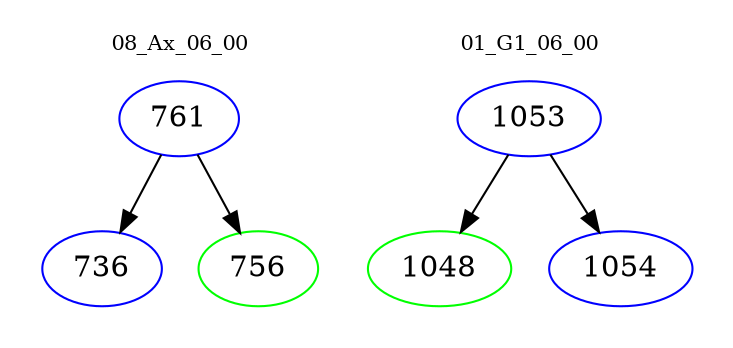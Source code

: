 digraph{
subgraph cluster_0 {
color = white
label = "08_Ax_06_00";
fontsize=10;
T0_761 [label="761", color="blue"]
T0_761 -> T0_736 [color="black"]
T0_736 [label="736", color="blue"]
T0_761 -> T0_756 [color="black"]
T0_756 [label="756", color="green"]
}
subgraph cluster_1 {
color = white
label = "01_G1_06_00";
fontsize=10;
T1_1053 [label="1053", color="blue"]
T1_1053 -> T1_1048 [color="black"]
T1_1048 [label="1048", color="green"]
T1_1053 -> T1_1054 [color="black"]
T1_1054 [label="1054", color="blue"]
}
}
